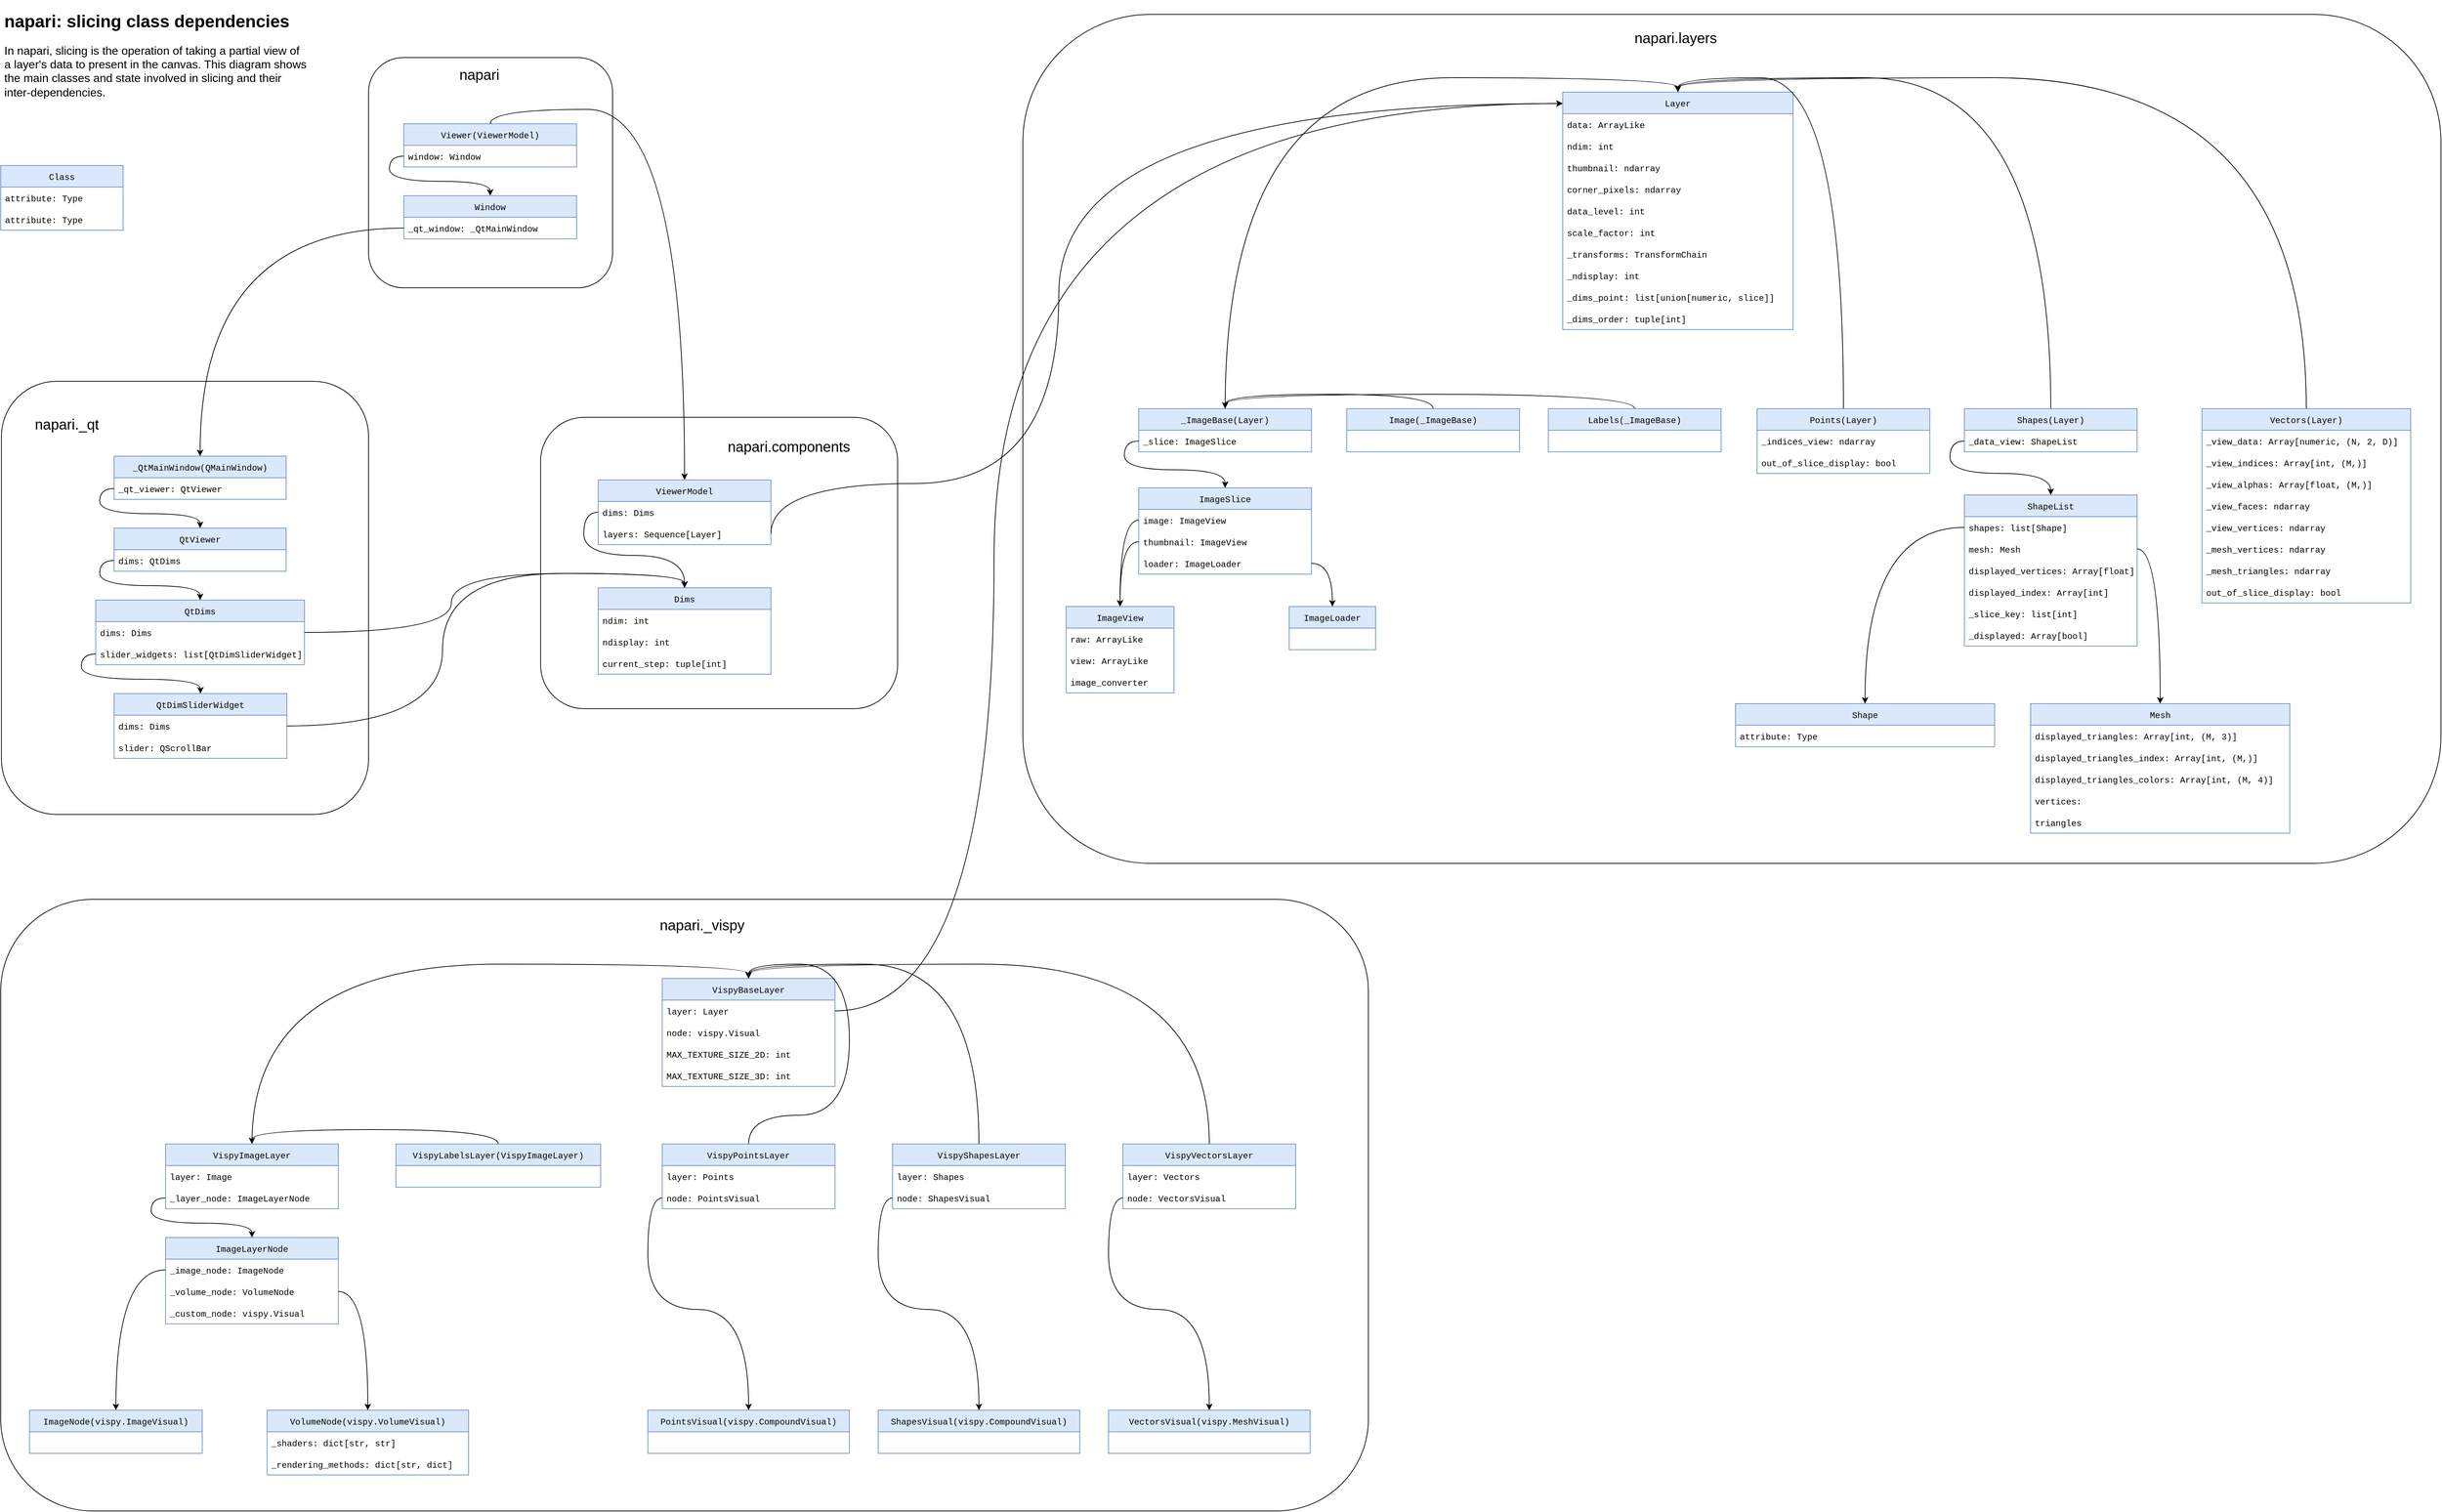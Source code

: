 <mxfile version="20.0.4" type="github">
  <diagram id="amXD4CRLPT9Gu3myYeHr" name="Page-1">
    <mxGraphModel dx="4132" dy="1602" grid="1" gridSize="10" guides="1" tooltips="1" connect="1" arrows="1" fold="1" page="1" pageScale="1" pageWidth="850" pageHeight="1100" math="0" shadow="0">
      <root>
        <mxCell id="0" />
        <mxCell id="1" parent="0" />
        <mxCell id="Q6JC675MKathtj5cPqvf-1" value="" style="group" parent="1" vertex="1" connectable="0">
          <mxGeometry x="531" y="80" width="339" height="320" as="geometry" />
        </mxCell>
        <mxCell id="Q6JC675MKathtj5cPqvf-2" value="" style="rounded=1;whiteSpace=wrap;html=1;fillColor=default;" parent="Q6JC675MKathtj5cPqvf-1" vertex="1">
          <mxGeometry width="339" height="320" as="geometry" />
        </mxCell>
        <mxCell id="Q6JC675MKathtj5cPqvf-3" value="&lt;font style=&quot;font-size: 20px;&quot;&gt;napari&lt;/font&gt;" style="text;html=1;strokeColor=none;fillColor=none;align=center;verticalAlign=middle;whiteSpace=wrap;rounded=0;" parent="Q6JC675MKathtj5cPqvf-1" vertex="1">
          <mxGeometry x="99" y="8" width="110" height="30" as="geometry" />
        </mxCell>
        <mxCell id="Q6JC675MKathtj5cPqvf-4" value="Viewer(ViewerModel)" style="swimlane;fontStyle=0;childLayout=stackLayout;horizontal=1;startSize=30;horizontalStack=0;resizeParent=1;resizeParentMax=0;resizeLast=0;collapsible=1;marginBottom=0;fontSize=12;fillColor=#dae8fc;strokeColor=#6c8ebf;fontFamily=Courier New;" parent="Q6JC675MKathtj5cPqvf-1" vertex="1">
          <mxGeometry x="49" y="92" width="240" height="60" as="geometry" />
        </mxCell>
        <mxCell id="Q6JC675MKathtj5cPqvf-5" value="window: Window" style="text;strokeColor=none;fillColor=none;align=left;verticalAlign=middle;spacingLeft=4;spacingRight=4;overflow=hidden;points=[[0,0.5],[1,0.5]];portConstraint=eastwest;rotatable=0;fontSize=12;fontFamily=Courier New;" parent="Q6JC675MKathtj5cPqvf-4" vertex="1">
          <mxGeometry y="30" width="240" height="30" as="geometry" />
        </mxCell>
        <mxCell id="Q6JC675MKathtj5cPqvf-6" value="Window" style="swimlane;fontStyle=0;childLayout=stackLayout;horizontal=1;startSize=30;horizontalStack=0;resizeParent=1;resizeParentMax=0;resizeLast=0;collapsible=1;marginBottom=0;fontSize=12;fillColor=#dae8fc;strokeColor=#6c8ebf;fontFamily=Courier New;" parent="Q6JC675MKathtj5cPqvf-1" vertex="1">
          <mxGeometry x="49" y="192" width="240" height="60" as="geometry" />
        </mxCell>
        <mxCell id="Q6JC675MKathtj5cPqvf-7" value="_qt_window: _QtMainWindow" style="text;strokeColor=none;fillColor=none;align=left;verticalAlign=middle;spacingLeft=4;spacingRight=4;overflow=hidden;points=[[0,0.5],[1,0.5]];portConstraint=eastwest;rotatable=0;fontSize=12;fontFamily=Courier New;" parent="Q6JC675MKathtj5cPqvf-6" vertex="1">
          <mxGeometry y="30" width="240" height="30" as="geometry" />
        </mxCell>
        <mxCell id="Q6JC675MKathtj5cPqvf-8" style="edgeStyle=orthogonalEdgeStyle;curved=1;rounded=0;orthogonalLoop=1;jettySize=auto;html=1;exitX=0;exitY=0.5;exitDx=0;exitDy=0;" parent="Q6JC675MKathtj5cPqvf-1" source="Q6JC675MKathtj5cPqvf-5" target="Q6JC675MKathtj5cPqvf-6" edge="1">
          <mxGeometry relative="1" as="geometry" />
        </mxCell>
        <mxCell id="Q6JC675MKathtj5cPqvf-9" value="" style="group" parent="1" vertex="1" connectable="0">
          <mxGeometry x="770" y="580" width="496" height="405" as="geometry" />
        </mxCell>
        <mxCell id="Q6JC675MKathtj5cPqvf-10" value="" style="rounded=1;whiteSpace=wrap;html=1;fillColor=default;" parent="Q6JC675MKathtj5cPqvf-9" vertex="1">
          <mxGeometry width="496" height="405" as="geometry" />
        </mxCell>
        <mxCell id="Q6JC675MKathtj5cPqvf-11" value="ViewerModel" style="swimlane;fontStyle=0;childLayout=stackLayout;horizontal=1;startSize=30;horizontalStack=0;resizeParent=1;resizeParentMax=0;resizeLast=0;collapsible=1;marginBottom=0;fontSize=12;fillColor=#dae8fc;strokeColor=#6c8ebf;fontFamily=Courier New;" parent="Q6JC675MKathtj5cPqvf-9" vertex="1">
          <mxGeometry x="80" y="87" width="240" height="90" as="geometry" />
        </mxCell>
        <mxCell id="Q6JC675MKathtj5cPqvf-12" value="dims: Dims" style="text;strokeColor=none;fillColor=none;align=left;verticalAlign=middle;spacingLeft=4;spacingRight=4;overflow=hidden;points=[[0,0.5],[1,0.5]];portConstraint=eastwest;rotatable=0;fontSize=12;fontFamily=Courier New;" parent="Q6JC675MKathtj5cPqvf-11" vertex="1">
          <mxGeometry y="30" width="240" height="30" as="geometry" />
        </mxCell>
        <mxCell id="Q6JC675MKathtj5cPqvf-13" value="layers: Sequence[Layer]" style="text;strokeColor=none;fillColor=none;align=left;verticalAlign=middle;spacingLeft=4;spacingRight=4;overflow=hidden;points=[[0,0.5],[1,0.5]];portConstraint=eastwest;rotatable=0;fontSize=12;fontFamily=Courier New;" parent="Q6JC675MKathtj5cPqvf-11" vertex="1">
          <mxGeometry y="60" width="240" height="30" as="geometry" />
        </mxCell>
        <mxCell id="Q6JC675MKathtj5cPqvf-14" value="Dims" style="swimlane;fontStyle=0;childLayout=stackLayout;horizontal=1;startSize=30;horizontalStack=0;resizeParent=1;resizeParentMax=0;resizeLast=0;collapsible=1;marginBottom=0;fontSize=12;fillColor=#dae8fc;strokeColor=#6c8ebf;fontFamily=Courier New;" parent="Q6JC675MKathtj5cPqvf-9" vertex="1">
          <mxGeometry x="80" y="237" width="240" height="120" as="geometry" />
        </mxCell>
        <mxCell id="Q6JC675MKathtj5cPqvf-15" value="ndim: int" style="text;strokeColor=none;fillColor=none;align=left;verticalAlign=middle;spacingLeft=4;spacingRight=4;overflow=hidden;points=[[0,0.5],[1,0.5]];portConstraint=eastwest;rotatable=0;fontSize=12;fontFamily=Courier New;" parent="Q6JC675MKathtj5cPqvf-14" vertex="1">
          <mxGeometry y="30" width="240" height="30" as="geometry" />
        </mxCell>
        <mxCell id="Q6JC675MKathtj5cPqvf-16" value="ndisplay: int" style="text;strokeColor=none;fillColor=none;align=left;verticalAlign=middle;spacingLeft=4;spacingRight=4;overflow=hidden;points=[[0,0.5],[1,0.5]];portConstraint=eastwest;rotatable=0;fontSize=12;fontFamily=Courier New;" parent="Q6JC675MKathtj5cPqvf-14" vertex="1">
          <mxGeometry y="60" width="240" height="30" as="geometry" />
        </mxCell>
        <mxCell id="Q6JC675MKathtj5cPqvf-17" value="current_step: tuple[int]" style="text;strokeColor=none;fillColor=none;align=left;verticalAlign=middle;spacingLeft=4;spacingRight=4;overflow=hidden;points=[[0,0.5],[1,0.5]];portConstraint=eastwest;rotatable=0;fontSize=12;fontFamily=Courier New;" parent="Q6JC675MKathtj5cPqvf-14" vertex="1">
          <mxGeometry y="90" width="240" height="30" as="geometry" />
        </mxCell>
        <mxCell id="Q6JC675MKathtj5cPqvf-18" value="&lt;font style=&quot;font-size: 20px;&quot;&gt;napari.components&lt;/font&gt;" style="text;html=1;strokeColor=none;fillColor=none;align=center;verticalAlign=middle;whiteSpace=wrap;rounded=0;" parent="Q6JC675MKathtj5cPqvf-9" vertex="1">
          <mxGeometry x="230" y="25" width="230" height="30" as="geometry" />
        </mxCell>
        <mxCell id="Q6JC675MKathtj5cPqvf-19" style="edgeStyle=orthogonalEdgeStyle;curved=1;rounded=0;orthogonalLoop=1;jettySize=auto;html=1;exitX=0;exitY=0.5;exitDx=0;exitDy=0;entryX=0.5;entryY=0;entryDx=0;entryDy=0;" parent="Q6JC675MKathtj5cPqvf-9" source="Q6JC675MKathtj5cPqvf-12" target="Q6JC675MKathtj5cPqvf-14" edge="1">
          <mxGeometry relative="1" as="geometry" />
        </mxCell>
        <mxCell id="Q6JC675MKathtj5cPqvf-20" value="" style="rounded=1;whiteSpace=wrap;html=1;fillColor=default;" parent="1" vertex="1">
          <mxGeometry x="1440" y="20" width="1970" height="1180" as="geometry" />
        </mxCell>
        <mxCell id="Q6JC675MKathtj5cPqvf-21" value="" style="endArrow=classic;html=1;rounded=0;curved=1;entryX=0.5;entryY=0;entryDx=0;entryDy=0;edgeStyle=orthogonalEdgeStyle;exitX=0.474;exitY=-0.017;exitDx=0;exitDy=0;exitPerimeter=0;strokeColor=none;startArrow=none;" parent="1" source="Q6JC675MKathtj5cPqvf-11" edge="1">
          <mxGeometry relative="1" as="geometry">
            <mxPoint x="1330" y="454" as="sourcePoint" />
            <mxPoint x="1512.5" y="160" as="targetPoint" />
          </mxGeometry>
        </mxCell>
        <mxCell id="Q6JC675MKathtj5cPqvf-22" value="Class" style="swimlane;fontStyle=0;childLayout=stackLayout;horizontal=1;startSize=30;horizontalStack=0;resizeParent=1;resizeParentMax=0;resizeLast=0;collapsible=1;marginBottom=0;fontSize=12;fillColor=#dae8fc;strokeColor=#6c8ebf;fontFamily=Courier New;" parent="1" vertex="1">
          <mxGeometry x="20" y="230" width="170" height="90" as="geometry" />
        </mxCell>
        <mxCell id="Q6JC675MKathtj5cPqvf-23" value="attribute: Type" style="text;strokeColor=none;fillColor=none;align=left;verticalAlign=middle;spacingLeft=4;spacingRight=4;overflow=hidden;points=[[0,0.5],[1,0.5]];portConstraint=eastwest;rotatable=0;fontSize=12;fontFamily=Courier New;" parent="Q6JC675MKathtj5cPqvf-22" vertex="1">
          <mxGeometry y="30" width="170" height="30" as="geometry" />
        </mxCell>
        <mxCell id="Q6JC675MKathtj5cPqvf-24" value="attribute: Type" style="text;strokeColor=none;fillColor=none;align=left;verticalAlign=middle;spacingLeft=4;spacingRight=4;overflow=hidden;points=[[0,0.5],[1,0.5]];portConstraint=eastwest;rotatable=0;fontSize=12;fontFamily=Courier New;" parent="Q6JC675MKathtj5cPqvf-22" vertex="1">
          <mxGeometry y="60" width="170" height="30" as="geometry" />
        </mxCell>
        <mxCell id="Q6JC675MKathtj5cPqvf-25" style="edgeStyle=orthogonalEdgeStyle;curved=1;rounded=0;orthogonalLoop=1;jettySize=auto;html=1;exitX=0.5;exitY=0;exitDx=0;exitDy=0;entryX=0.5;entryY=0;entryDx=0;entryDy=0;" parent="1" source="Q6JC675MKathtj5cPqvf-26" target="Q6JC675MKathtj5cPqvf-37" edge="1">
          <mxGeometry relative="1" as="geometry" />
        </mxCell>
        <mxCell id="Q6JC675MKathtj5cPqvf-26" value="_ImageBase(Layer)" style="swimlane;fontStyle=0;childLayout=stackLayout;horizontal=1;startSize=30;horizontalStack=0;resizeParent=1;resizeParentMax=0;resizeLast=0;collapsible=1;marginBottom=0;fontSize=12;fillColor=#dae8fc;strokeColor=#6c8ebf;fontFamily=Courier New;" parent="1" vertex="1">
          <mxGeometry x="1601" y="568" width="240" height="60" as="geometry" />
        </mxCell>
        <mxCell id="Q6JC675MKathtj5cPqvf-27" value="_slice: ImageSlice" style="text;strokeColor=none;fillColor=none;align=left;verticalAlign=middle;spacingLeft=4;spacingRight=4;overflow=hidden;points=[[0,0.5],[1,0.5]];portConstraint=eastwest;rotatable=0;fontSize=12;fontFamily=Courier New;" parent="Q6JC675MKathtj5cPqvf-26" vertex="1">
          <mxGeometry y="30" width="240" height="30" as="geometry" />
        </mxCell>
        <mxCell id="Q6JC675MKathtj5cPqvf-28" value="ImageSlice" style="swimlane;fontStyle=0;childLayout=stackLayout;horizontal=1;startSize=30;horizontalStack=0;resizeParent=1;resizeParentMax=0;resizeLast=0;collapsible=1;marginBottom=0;fontSize=12;fillColor=#dae8fc;strokeColor=#6c8ebf;fontFamily=Courier New;" parent="1" vertex="1">
          <mxGeometry x="1601" y="678" width="240" height="120" as="geometry" />
        </mxCell>
        <mxCell id="Q6JC675MKathtj5cPqvf-29" value="image: ImageView" style="text;strokeColor=none;fillColor=none;align=left;verticalAlign=middle;spacingLeft=4;spacingRight=4;overflow=hidden;points=[[0,0.5],[1,0.5]];portConstraint=eastwest;rotatable=0;fontSize=12;fontFamily=Courier New;" parent="Q6JC675MKathtj5cPqvf-28" vertex="1">
          <mxGeometry y="30" width="240" height="30" as="geometry" />
        </mxCell>
        <mxCell id="Q6JC675MKathtj5cPqvf-30" value="thumbnail: ImageView" style="text;strokeColor=none;fillColor=none;align=left;verticalAlign=middle;spacingLeft=4;spacingRight=4;overflow=hidden;points=[[0,0.5],[1,0.5]];portConstraint=eastwest;rotatable=0;fontSize=12;fontFamily=Courier New;" parent="Q6JC675MKathtj5cPqvf-28" vertex="1">
          <mxGeometry y="60" width="240" height="30" as="geometry" />
        </mxCell>
        <mxCell id="Q6JC675MKathtj5cPqvf-31" value="loader: ImageLoader" style="text;strokeColor=none;fillColor=none;align=left;verticalAlign=middle;spacingLeft=4;spacingRight=4;overflow=hidden;points=[[0,0.5],[1,0.5]];portConstraint=eastwest;rotatable=0;fontSize=12;fontFamily=Courier New;" parent="Q6JC675MKathtj5cPqvf-28" vertex="1">
          <mxGeometry y="90" width="240" height="30" as="geometry" />
        </mxCell>
        <mxCell id="Q6JC675MKathtj5cPqvf-32" value="ImageView" style="swimlane;fontStyle=0;childLayout=stackLayout;horizontal=1;startSize=30;horizontalStack=0;resizeParent=1;resizeParentMax=0;resizeLast=0;collapsible=1;marginBottom=0;fontSize=12;fillColor=#dae8fc;strokeColor=#6c8ebf;fontFamily=Courier New;" parent="1" vertex="1">
          <mxGeometry x="1500" y="843" width="150" height="120" as="geometry">
            <mxRectangle x="1910" y="835" width="110" height="30" as="alternateBounds" />
          </mxGeometry>
        </mxCell>
        <mxCell id="Q6JC675MKathtj5cPqvf-33" value="raw: ArrayLike" style="text;strokeColor=none;fillColor=none;align=left;verticalAlign=middle;spacingLeft=4;spacingRight=4;overflow=hidden;points=[[0,0.5],[1,0.5]];portConstraint=eastwest;rotatable=0;fontSize=12;fontFamily=Courier New;" parent="Q6JC675MKathtj5cPqvf-32" vertex="1">
          <mxGeometry y="30" width="150" height="30" as="geometry" />
        </mxCell>
        <mxCell id="Q6JC675MKathtj5cPqvf-34" value="view: ArrayLike" style="text;strokeColor=none;fillColor=none;align=left;verticalAlign=middle;spacingLeft=4;spacingRight=4;overflow=hidden;points=[[0,0.5],[1,0.5]];portConstraint=eastwest;rotatable=0;fontSize=12;fontFamily=Courier New;" parent="Q6JC675MKathtj5cPqvf-32" vertex="1">
          <mxGeometry y="60" width="150" height="30" as="geometry" />
        </mxCell>
        <mxCell id="Q6JC675MKathtj5cPqvf-35" value="image_converter" style="text;strokeColor=none;fillColor=none;align=left;verticalAlign=middle;spacingLeft=4;spacingRight=4;overflow=hidden;points=[[0,0.5],[1,0.5]];portConstraint=eastwest;rotatable=0;fontSize=12;fontFamily=Courier New;" parent="Q6JC675MKathtj5cPqvf-32" vertex="1">
          <mxGeometry y="90" width="150" height="30" as="geometry" />
        </mxCell>
        <mxCell id="Q6JC675MKathtj5cPqvf-36" value="ImageLoader" style="swimlane;fontStyle=0;childLayout=stackLayout;horizontal=1;startSize=30;horizontalStack=0;resizeParent=1;resizeParentMax=0;resizeLast=0;collapsible=1;marginBottom=0;fontSize=12;fillColor=#dae8fc;strokeColor=#6c8ebf;fontFamily=Courier New;" parent="1" vertex="1">
          <mxGeometry x="1810" y="843" width="120" height="60" as="geometry" />
        </mxCell>
        <mxCell id="Q6JC675MKathtj5cPqvf-37" value="Layer" style="swimlane;fontStyle=0;childLayout=stackLayout;horizontal=1;startSize=30;horizontalStack=0;resizeParent=1;resizeParentMax=0;resizeLast=0;collapsible=1;marginBottom=0;fontSize=12;fillColor=#dae8fc;strokeColor=#6c8ebf;fontFamily=Courier New;" parent="1" vertex="1">
          <mxGeometry x="2190" y="128" width="320" height="330" as="geometry" />
        </mxCell>
        <mxCell id="Q6JC675MKathtj5cPqvf-38" value="data: ArrayLike" style="text;strokeColor=none;fillColor=none;align=left;verticalAlign=middle;spacingLeft=4;spacingRight=4;overflow=hidden;points=[[0,0.5],[1,0.5]];portConstraint=eastwest;rotatable=0;fontSize=12;fontFamily=Courier New;" parent="Q6JC675MKathtj5cPqvf-37" vertex="1">
          <mxGeometry y="30" width="320" height="30" as="geometry" />
        </mxCell>
        <mxCell id="Q6JC675MKathtj5cPqvf-39" value="ndim: int" style="text;strokeColor=none;fillColor=none;align=left;verticalAlign=middle;spacingLeft=4;spacingRight=4;overflow=hidden;points=[[0,0.5],[1,0.5]];portConstraint=eastwest;rotatable=0;fontSize=12;fontFamily=Courier New;" parent="Q6JC675MKathtj5cPqvf-37" vertex="1">
          <mxGeometry y="60" width="320" height="30" as="geometry" />
        </mxCell>
        <mxCell id="Q6JC675MKathtj5cPqvf-40" value="thumbnail: ndarray" style="text;strokeColor=none;fillColor=none;align=left;verticalAlign=middle;spacingLeft=4;spacingRight=4;overflow=hidden;points=[[0,0.5],[1,0.5]];portConstraint=eastwest;rotatable=0;fontSize=12;fontFamily=Courier New;" parent="Q6JC675MKathtj5cPqvf-37" vertex="1">
          <mxGeometry y="90" width="320" height="30" as="geometry" />
        </mxCell>
        <mxCell id="Q6JC675MKathtj5cPqvf-41" value="corner_pixels: ndarray" style="text;strokeColor=none;fillColor=none;align=left;verticalAlign=middle;spacingLeft=4;spacingRight=4;overflow=hidden;points=[[0,0.5],[1,0.5]];portConstraint=eastwest;rotatable=0;fontSize=12;fontFamily=Courier New;" parent="Q6JC675MKathtj5cPqvf-37" vertex="1">
          <mxGeometry y="120" width="320" height="30" as="geometry" />
        </mxCell>
        <mxCell id="Q6JC675MKathtj5cPqvf-42" value="data_level: int" style="text;strokeColor=none;fillColor=none;align=left;verticalAlign=middle;spacingLeft=4;spacingRight=4;overflow=hidden;points=[[0,0.5],[1,0.5]];portConstraint=eastwest;rotatable=0;fontSize=12;fontFamily=Courier New;" parent="Q6JC675MKathtj5cPqvf-37" vertex="1">
          <mxGeometry y="150" width="320" height="30" as="geometry" />
        </mxCell>
        <mxCell id="Q6JC675MKathtj5cPqvf-43" value="scale_factor: int" style="text;strokeColor=none;fillColor=none;align=left;verticalAlign=middle;spacingLeft=4;spacingRight=4;overflow=hidden;points=[[0,0.5],[1,0.5]];portConstraint=eastwest;rotatable=0;fontSize=12;fontFamily=Courier New;" parent="Q6JC675MKathtj5cPqvf-37" vertex="1">
          <mxGeometry y="180" width="320" height="30" as="geometry" />
        </mxCell>
        <mxCell id="Q6JC675MKathtj5cPqvf-44" value="_transforms: TransformChain" style="text;strokeColor=none;fillColor=none;align=left;verticalAlign=middle;spacingLeft=4;spacingRight=4;overflow=hidden;points=[[0,0.5],[1,0.5]];portConstraint=eastwest;rotatable=0;fontSize=12;fontFamily=Courier New;" parent="Q6JC675MKathtj5cPqvf-37" vertex="1">
          <mxGeometry y="210" width="320" height="30" as="geometry" />
        </mxCell>
        <mxCell id="Q6JC675MKathtj5cPqvf-45" value="_ndisplay: int" style="text;strokeColor=none;fillColor=none;align=left;verticalAlign=middle;spacingLeft=4;spacingRight=4;overflow=hidden;points=[[0,0.5],[1,0.5]];portConstraint=eastwest;rotatable=0;fontSize=12;fontFamily=Courier New;" parent="Q6JC675MKathtj5cPqvf-37" vertex="1">
          <mxGeometry y="240" width="320" height="30" as="geometry" />
        </mxCell>
        <mxCell id="Q6JC675MKathtj5cPqvf-46" value="_dims_point: list[union[numeric, slice]]" style="text;strokeColor=none;fillColor=none;align=left;verticalAlign=middle;spacingLeft=4;spacingRight=4;overflow=hidden;points=[[0,0.5],[1,0.5]];portConstraint=eastwest;rotatable=0;fontSize=12;fontFamily=Courier New;" parent="Q6JC675MKathtj5cPqvf-37" vertex="1">
          <mxGeometry y="270" width="320" height="30" as="geometry" />
        </mxCell>
        <mxCell id="Q6JC675MKathtj5cPqvf-47" value="_dims_order: tuple[int]" style="text;strokeColor=none;fillColor=none;align=left;verticalAlign=middle;spacingLeft=4;spacingRight=4;overflow=hidden;points=[[0,0.5],[1,0.5]];portConstraint=eastwest;rotatable=0;fontSize=12;fontFamily=Courier New;" parent="Q6JC675MKathtj5cPqvf-37" vertex="1">
          <mxGeometry y="300" width="320" height="30" as="geometry" />
        </mxCell>
        <mxCell id="Q6JC675MKathtj5cPqvf-48" style="edgeStyle=orthogonalEdgeStyle;curved=1;rounded=0;orthogonalLoop=1;jettySize=auto;html=1;exitX=0.5;exitY=0;exitDx=0;exitDy=0;entryX=0.5;entryY=0;entryDx=0;entryDy=0;" parent="1" source="Q6JC675MKathtj5cPqvf-49" target="Q6JC675MKathtj5cPqvf-37" edge="1">
          <mxGeometry relative="1" as="geometry" />
        </mxCell>
        <mxCell id="Q6JC675MKathtj5cPqvf-49" value="Points(Layer)" style="swimlane;fontStyle=0;childLayout=stackLayout;horizontal=1;startSize=30;horizontalStack=0;resizeParent=1;resizeParentMax=0;resizeLast=0;collapsible=1;marginBottom=0;fontSize=12;fillColor=#dae8fc;strokeColor=#6c8ebf;fontFamily=Courier New;" parent="1" vertex="1">
          <mxGeometry x="2460" y="568" width="240" height="90" as="geometry" />
        </mxCell>
        <mxCell id="Q6JC675MKathtj5cPqvf-50" value="_indices_view: ndarray" style="text;strokeColor=none;fillColor=none;align=left;verticalAlign=middle;spacingLeft=4;spacingRight=4;overflow=hidden;points=[[0,0.5],[1,0.5]];portConstraint=eastwest;rotatable=0;fontSize=12;fontFamily=Courier New;" parent="Q6JC675MKathtj5cPqvf-49" vertex="1">
          <mxGeometry y="30" width="240" height="30" as="geometry" />
        </mxCell>
        <mxCell id="Q6JC675MKathtj5cPqvf-51" value="out_of_slice_display: bool" style="text;strokeColor=none;fillColor=none;align=left;verticalAlign=middle;spacingLeft=4;spacingRight=4;overflow=hidden;points=[[0,0.5],[1,0.5]];portConstraint=eastwest;rotatable=0;fontSize=12;fontFamily=Courier New;" parent="Q6JC675MKathtj5cPqvf-49" vertex="1">
          <mxGeometry y="60" width="240" height="30" as="geometry" />
        </mxCell>
        <mxCell id="Q6JC675MKathtj5cPqvf-52" style="edgeStyle=orthogonalEdgeStyle;curved=1;rounded=0;orthogonalLoop=1;jettySize=auto;html=1;exitX=0.5;exitY=0;exitDx=0;exitDy=0;entryX=0.5;entryY=0;entryDx=0;entryDy=0;" parent="1" source="Q6JC675MKathtj5cPqvf-53" target="Q6JC675MKathtj5cPqvf-37" edge="1">
          <mxGeometry relative="1" as="geometry" />
        </mxCell>
        <mxCell id="Q6JC675MKathtj5cPqvf-53" value="Shapes(Layer)" style="swimlane;fontStyle=0;childLayout=stackLayout;horizontal=1;startSize=30;horizontalStack=0;resizeParent=1;resizeParentMax=0;resizeLast=0;collapsible=1;marginBottom=0;fontSize=12;fillColor=#dae8fc;strokeColor=#6c8ebf;fontFamily=Courier New;" parent="1" vertex="1">
          <mxGeometry x="2748" y="568" width="240" height="60" as="geometry" />
        </mxCell>
        <mxCell id="Q6JC675MKathtj5cPqvf-54" value="_data_view: ShapeList" style="text;strokeColor=none;fillColor=none;align=left;verticalAlign=middle;spacingLeft=4;spacingRight=4;overflow=hidden;points=[[0,0.5],[1,0.5]];portConstraint=eastwest;rotatable=0;fontSize=12;fontFamily=Courier New;" parent="Q6JC675MKathtj5cPqvf-53" vertex="1">
          <mxGeometry y="30" width="240" height="30" as="geometry" />
        </mxCell>
        <mxCell id="Q6JC675MKathtj5cPqvf-55" value="ShapeList" style="swimlane;fontStyle=0;childLayout=stackLayout;horizontal=1;startSize=30;horizontalStack=0;resizeParent=1;resizeParentMax=0;resizeLast=0;collapsible=1;marginBottom=0;fontSize=12;fillColor=#dae8fc;strokeColor=#6c8ebf;fontFamily=Courier New;" parent="1" vertex="1">
          <mxGeometry x="2748" y="688" width="240" height="210" as="geometry" />
        </mxCell>
        <mxCell id="Q6JC675MKathtj5cPqvf-56" value="shapes: list[Shape]" style="text;strokeColor=none;fillColor=none;align=left;verticalAlign=middle;spacingLeft=4;spacingRight=4;overflow=hidden;points=[[0,0.5],[1,0.5]];portConstraint=eastwest;rotatable=0;fontSize=12;fontFamily=Courier New;" parent="Q6JC675MKathtj5cPqvf-55" vertex="1">
          <mxGeometry y="30" width="240" height="30" as="geometry" />
        </mxCell>
        <mxCell id="Q6JC675MKathtj5cPqvf-57" value="mesh: Mesh" style="text;strokeColor=none;fillColor=none;align=left;verticalAlign=middle;spacingLeft=4;spacingRight=4;overflow=hidden;points=[[0,0.5],[1,0.5]];portConstraint=eastwest;rotatable=0;fontSize=12;fontFamily=Courier New;" parent="Q6JC675MKathtj5cPqvf-55" vertex="1">
          <mxGeometry y="60" width="240" height="30" as="geometry" />
        </mxCell>
        <mxCell id="Q6JC675MKathtj5cPqvf-58" value="displayed_vertices: Array[float]" style="text;strokeColor=none;fillColor=none;align=left;verticalAlign=middle;spacingLeft=4;spacingRight=4;overflow=hidden;points=[[0,0.5],[1,0.5]];portConstraint=eastwest;rotatable=0;fontSize=12;fontFamily=Courier New;" parent="Q6JC675MKathtj5cPqvf-55" vertex="1">
          <mxGeometry y="90" width="240" height="30" as="geometry" />
        </mxCell>
        <mxCell id="Q6JC675MKathtj5cPqvf-59" value="displayed_index: Array[int]" style="text;strokeColor=none;fillColor=none;align=left;verticalAlign=middle;spacingLeft=4;spacingRight=4;overflow=hidden;points=[[0,0.5],[1,0.5]];portConstraint=eastwest;rotatable=0;fontSize=12;fontFamily=Courier New;" parent="Q6JC675MKathtj5cPqvf-55" vertex="1">
          <mxGeometry y="120" width="240" height="30" as="geometry" />
        </mxCell>
        <mxCell id="Q6JC675MKathtj5cPqvf-60" value="_slice_key: list[int]" style="text;strokeColor=none;fillColor=none;align=left;verticalAlign=middle;spacingLeft=4;spacingRight=4;overflow=hidden;points=[[0,0.5],[1,0.5]];portConstraint=eastwest;rotatable=0;fontSize=12;fontFamily=Courier New;" parent="Q6JC675MKathtj5cPqvf-55" vertex="1">
          <mxGeometry y="150" width="240" height="30" as="geometry" />
        </mxCell>
        <mxCell id="Q6JC675MKathtj5cPqvf-61" value="_displayed: Array[bool]" style="text;strokeColor=none;fillColor=none;align=left;verticalAlign=middle;spacingLeft=4;spacingRight=4;overflow=hidden;points=[[0,0.5],[1,0.5]];portConstraint=eastwest;rotatable=0;fontSize=12;fontFamily=Courier New;" parent="Q6JC675MKathtj5cPqvf-55" vertex="1">
          <mxGeometry y="180" width="240" height="30" as="geometry" />
        </mxCell>
        <mxCell id="Q6JC675MKathtj5cPqvf-62" value="Mesh" style="swimlane;fontStyle=0;childLayout=stackLayout;horizontal=1;startSize=30;horizontalStack=0;resizeParent=1;resizeParentMax=0;resizeLast=0;collapsible=1;marginBottom=0;fontSize=12;fillColor=#dae8fc;strokeColor=#6c8ebf;fontFamily=Courier New;" parent="1" vertex="1">
          <mxGeometry x="2840" y="978" width="360" height="180" as="geometry" />
        </mxCell>
        <mxCell id="Q6JC675MKathtj5cPqvf-63" value="displayed_triangles: Array[int, (M, 3)]" style="text;strokeColor=none;fillColor=none;align=left;verticalAlign=middle;spacingLeft=4;spacingRight=4;overflow=hidden;points=[[0,0.5],[1,0.5]];portConstraint=eastwest;rotatable=0;fontSize=12;fontFamily=Courier New;" parent="Q6JC675MKathtj5cPqvf-62" vertex="1">
          <mxGeometry y="30" width="360" height="30" as="geometry" />
        </mxCell>
        <mxCell id="Q6JC675MKathtj5cPqvf-64" value="displayed_triangles_index: Array[int, (M,)]" style="text;strokeColor=none;fillColor=none;align=left;verticalAlign=middle;spacingLeft=4;spacingRight=4;overflow=hidden;points=[[0,0.5],[1,0.5]];portConstraint=eastwest;rotatable=0;fontSize=12;fontFamily=Courier New;" parent="Q6JC675MKathtj5cPqvf-62" vertex="1">
          <mxGeometry y="60" width="360" height="30" as="geometry" />
        </mxCell>
        <mxCell id="Q6JC675MKathtj5cPqvf-65" value="displayed_triangles_colors: Array[int, (M, 4)]" style="text;strokeColor=none;fillColor=none;align=left;verticalAlign=middle;spacingLeft=4;spacingRight=4;overflow=hidden;points=[[0,0.5],[1,0.5]];portConstraint=eastwest;rotatable=0;fontSize=12;fontFamily=Courier New;" parent="Q6JC675MKathtj5cPqvf-62" vertex="1">
          <mxGeometry y="90" width="360" height="30" as="geometry" />
        </mxCell>
        <mxCell id="Q6JC675MKathtj5cPqvf-66" value="vertices:" style="text;strokeColor=none;fillColor=none;align=left;verticalAlign=middle;spacingLeft=4;spacingRight=4;overflow=hidden;points=[[0,0.5],[1,0.5]];portConstraint=eastwest;rotatable=0;fontSize=12;fontFamily=Courier New;" parent="Q6JC675MKathtj5cPqvf-62" vertex="1">
          <mxGeometry y="120" width="360" height="30" as="geometry" />
        </mxCell>
        <mxCell id="Q6JC675MKathtj5cPqvf-67" value="triangles" style="text;strokeColor=none;fillColor=none;align=left;verticalAlign=middle;spacingLeft=4;spacingRight=4;overflow=hidden;points=[[0,0.5],[1,0.5]];portConstraint=eastwest;rotatable=0;fontSize=12;fontFamily=Courier New;" parent="Q6JC675MKathtj5cPqvf-62" vertex="1">
          <mxGeometry y="150" width="360" height="30" as="geometry" />
        </mxCell>
        <mxCell id="Q6JC675MKathtj5cPqvf-68" style="edgeStyle=orthogonalEdgeStyle;curved=1;rounded=0;orthogonalLoop=1;jettySize=auto;html=1;exitX=0.5;exitY=0;exitDx=0;exitDy=0;entryX=0.5;entryY=0;entryDx=0;entryDy=0;" parent="1" source="Q6JC675MKathtj5cPqvf-69" target="Q6JC675MKathtj5cPqvf-37" edge="1">
          <mxGeometry relative="1" as="geometry" />
        </mxCell>
        <mxCell id="Q6JC675MKathtj5cPqvf-69" value="Vectors(Layer)" style="swimlane;fontStyle=0;childLayout=stackLayout;horizontal=1;startSize=30;horizontalStack=0;resizeParent=1;resizeParentMax=0;resizeLast=0;collapsible=1;marginBottom=0;fontSize=12;fillColor=#dae8fc;strokeColor=#6c8ebf;fontFamily=Courier New;" parent="1" vertex="1">
          <mxGeometry x="3078" y="568" width="290" height="270" as="geometry" />
        </mxCell>
        <mxCell id="Q6JC675MKathtj5cPqvf-70" value="_view_data: Array[numeric, (N, 2, D)]" style="text;strokeColor=none;fillColor=none;align=left;verticalAlign=middle;spacingLeft=4;spacingRight=4;overflow=hidden;points=[[0,0.5],[1,0.5]];portConstraint=eastwest;rotatable=0;fontSize=12;fontFamily=Courier New;" parent="Q6JC675MKathtj5cPqvf-69" vertex="1">
          <mxGeometry y="30" width="290" height="30" as="geometry" />
        </mxCell>
        <mxCell id="Q6JC675MKathtj5cPqvf-71" value="_view_indices: Array[int, (M,)]" style="text;strokeColor=none;fillColor=none;align=left;verticalAlign=middle;spacingLeft=4;spacingRight=4;overflow=hidden;points=[[0,0.5],[1,0.5]];portConstraint=eastwest;rotatable=0;fontSize=12;fontFamily=Courier New;" parent="Q6JC675MKathtj5cPqvf-69" vertex="1">
          <mxGeometry y="60" width="290" height="30" as="geometry" />
        </mxCell>
        <mxCell id="Q6JC675MKathtj5cPqvf-72" value="_view_alphas: Array[float, (M,)]" style="text;strokeColor=none;fillColor=none;align=left;verticalAlign=middle;spacingLeft=4;spacingRight=4;overflow=hidden;points=[[0,0.5],[1,0.5]];portConstraint=eastwest;rotatable=0;fontSize=12;fontFamily=Courier New;" parent="Q6JC675MKathtj5cPqvf-69" vertex="1">
          <mxGeometry y="90" width="290" height="30" as="geometry" />
        </mxCell>
        <mxCell id="Q6JC675MKathtj5cPqvf-73" value="_view_faces: ndarray" style="text;strokeColor=none;fillColor=none;align=left;verticalAlign=middle;spacingLeft=4;spacingRight=4;overflow=hidden;points=[[0,0.5],[1,0.5]];portConstraint=eastwest;rotatable=0;fontSize=12;fontFamily=Courier New;" parent="Q6JC675MKathtj5cPqvf-69" vertex="1">
          <mxGeometry y="120" width="290" height="30" as="geometry" />
        </mxCell>
        <mxCell id="Q6JC675MKathtj5cPqvf-74" value="_view_vertices: ndarray" style="text;strokeColor=none;fillColor=none;align=left;verticalAlign=middle;spacingLeft=4;spacingRight=4;overflow=hidden;points=[[0,0.5],[1,0.5]];portConstraint=eastwest;rotatable=0;fontSize=12;fontFamily=Courier New;" parent="Q6JC675MKathtj5cPqvf-69" vertex="1">
          <mxGeometry y="150" width="290" height="30" as="geometry" />
        </mxCell>
        <mxCell id="Q6JC675MKathtj5cPqvf-75" value="_mesh_vertices: ndarray" style="text;strokeColor=none;fillColor=none;align=left;verticalAlign=middle;spacingLeft=4;spacingRight=4;overflow=hidden;points=[[0,0.5],[1,0.5]];portConstraint=eastwest;rotatable=0;fontSize=12;fontFamily=Courier New;" parent="Q6JC675MKathtj5cPqvf-69" vertex="1">
          <mxGeometry y="180" width="290" height="30" as="geometry" />
        </mxCell>
        <mxCell id="Q6JC675MKathtj5cPqvf-76" value="_mesh_triangles: ndarray" style="text;strokeColor=none;fillColor=none;align=left;verticalAlign=middle;spacingLeft=4;spacingRight=4;overflow=hidden;points=[[0,0.5],[1,0.5]];portConstraint=eastwest;rotatable=0;fontSize=12;fontFamily=Courier New;" parent="Q6JC675MKathtj5cPqvf-69" vertex="1">
          <mxGeometry y="210" width="290" height="30" as="geometry" />
        </mxCell>
        <mxCell id="Q6JC675MKathtj5cPqvf-77" value="out_of_slice_display: bool" style="text;strokeColor=none;fillColor=none;align=left;verticalAlign=middle;spacingLeft=4;spacingRight=4;overflow=hidden;points=[[0,0.5],[1,0.5]];portConstraint=eastwest;rotatable=0;fontSize=12;fontFamily=Courier New;" parent="Q6JC675MKathtj5cPqvf-69" vertex="1">
          <mxGeometry y="240" width="290" height="30" as="geometry" />
        </mxCell>
        <mxCell id="Q6JC675MKathtj5cPqvf-78" style="edgeStyle=orthogonalEdgeStyle;curved=1;rounded=0;orthogonalLoop=1;jettySize=auto;html=1;exitX=0.5;exitY=0;exitDx=0;exitDy=0;entryX=0.5;entryY=0;entryDx=0;entryDy=0;" parent="1" source="Q6JC675MKathtj5cPqvf-79" target="Q6JC675MKathtj5cPqvf-26" edge="1">
          <mxGeometry relative="1" as="geometry" />
        </mxCell>
        <mxCell id="Q6JC675MKathtj5cPqvf-79" value="Labels(_ImageBase)" style="swimlane;fontStyle=0;childLayout=stackLayout;horizontal=1;startSize=30;horizontalStack=0;resizeParent=1;resizeParentMax=0;resizeLast=0;collapsible=1;marginBottom=0;fontSize=12;fillColor=#dae8fc;strokeColor=#6c8ebf;fontFamily=Courier New;" parent="1" vertex="1">
          <mxGeometry x="2170" y="568" width="240" height="60" as="geometry" />
        </mxCell>
        <mxCell id="Q6JC675MKathtj5cPqvf-80" style="edgeStyle=orthogonalEdgeStyle;curved=1;rounded=0;orthogonalLoop=1;jettySize=auto;html=1;exitX=0.5;exitY=0;exitDx=0;exitDy=0;entryX=0.5;entryY=0;entryDx=0;entryDy=0;" parent="1" source="Q6JC675MKathtj5cPqvf-81" target="Q6JC675MKathtj5cPqvf-26" edge="1">
          <mxGeometry relative="1" as="geometry" />
        </mxCell>
        <mxCell id="Q6JC675MKathtj5cPqvf-81" value="Image(_ImageBase)" style="swimlane;fontStyle=0;childLayout=stackLayout;horizontal=1;startSize=30;horizontalStack=0;resizeParent=1;resizeParentMax=0;resizeLast=0;collapsible=1;marginBottom=0;fontSize=12;fillColor=#dae8fc;strokeColor=#6c8ebf;fontFamily=Courier New;" parent="1" vertex="1">
          <mxGeometry x="1890" y="568" width="240" height="60" as="geometry" />
        </mxCell>
        <mxCell id="Q6JC675MKathtj5cPqvf-82" value="&lt;font style=&quot;font-size: 20px;&quot;&gt;napari.layers&lt;/font&gt;" style="text;html=1;strokeColor=none;fillColor=none;align=center;verticalAlign=middle;whiteSpace=wrap;rounded=0;" parent="1" vertex="1">
          <mxGeometry x="2257" y="37" width="180" height="30" as="geometry" />
        </mxCell>
        <mxCell id="Q6JC675MKathtj5cPqvf-83" style="edgeStyle=orthogonalEdgeStyle;curved=1;rounded=0;orthogonalLoop=1;jettySize=auto;html=1;exitX=1;exitY=0.5;exitDx=0;exitDy=0;entryX=0.5;entryY=0;entryDx=0;entryDy=0;" parent="1" source="Q6JC675MKathtj5cPqvf-31" target="Q6JC675MKathtj5cPqvf-36" edge="1">
          <mxGeometry relative="1" as="geometry" />
        </mxCell>
        <mxCell id="Q6JC675MKathtj5cPqvf-84" style="edgeStyle=orthogonalEdgeStyle;curved=1;rounded=0;orthogonalLoop=1;jettySize=auto;html=1;exitX=0;exitY=0.5;exitDx=0;exitDy=0;entryX=0.5;entryY=0;entryDx=0;entryDy=0;" parent="1" source="Q6JC675MKathtj5cPqvf-29" target="Q6JC675MKathtj5cPqvf-32" edge="1">
          <mxGeometry relative="1" as="geometry" />
        </mxCell>
        <mxCell id="Q6JC675MKathtj5cPqvf-85" style="edgeStyle=orthogonalEdgeStyle;curved=1;rounded=0;orthogonalLoop=1;jettySize=auto;html=1;exitX=0;exitY=0.5;exitDx=0;exitDy=0;entryX=0.5;entryY=0;entryDx=0;entryDy=0;" parent="1" source="Q6JC675MKathtj5cPqvf-30" target="Q6JC675MKathtj5cPqvf-32" edge="1">
          <mxGeometry relative="1" as="geometry" />
        </mxCell>
        <mxCell id="Q6JC675MKathtj5cPqvf-86" style="edgeStyle=orthogonalEdgeStyle;curved=1;rounded=0;orthogonalLoop=1;jettySize=auto;html=1;exitX=1;exitY=0.5;exitDx=0;exitDy=0;entryX=0.5;entryY=0;entryDx=0;entryDy=0;" parent="1" source="Q6JC675MKathtj5cPqvf-57" target="Q6JC675MKathtj5cPqvf-62" edge="1">
          <mxGeometry relative="1" as="geometry" />
        </mxCell>
        <mxCell id="Q6JC675MKathtj5cPqvf-87" value="Shape" style="swimlane;fontStyle=0;childLayout=stackLayout;horizontal=1;startSize=30;horizontalStack=0;resizeParent=1;resizeParentMax=0;resizeLast=0;collapsible=1;marginBottom=0;fontSize=12;fillColor=#dae8fc;strokeColor=#6c8ebf;fontFamily=Courier New;" parent="1" vertex="1">
          <mxGeometry x="2430" y="978" width="360" height="60" as="geometry" />
        </mxCell>
        <mxCell id="Q6JC675MKathtj5cPqvf-88" value="attribute: Type" style="text;strokeColor=none;fillColor=none;align=left;verticalAlign=middle;spacingLeft=4;spacingRight=4;overflow=hidden;points=[[0,0.5],[1,0.5]];portConstraint=eastwest;rotatable=0;fontSize=12;fontFamily=Courier New;" parent="Q6JC675MKathtj5cPqvf-87" vertex="1">
          <mxGeometry y="30" width="360" height="30" as="geometry" />
        </mxCell>
        <mxCell id="Q6JC675MKathtj5cPqvf-89" style="edgeStyle=orthogonalEdgeStyle;curved=1;rounded=0;orthogonalLoop=1;jettySize=auto;html=1;exitX=0;exitY=0.5;exitDx=0;exitDy=0;entryX=0.5;entryY=0;entryDx=0;entryDy=0;" parent="1" source="Q6JC675MKathtj5cPqvf-56" target="Q6JC675MKathtj5cPqvf-87" edge="1">
          <mxGeometry relative="1" as="geometry" />
        </mxCell>
        <mxCell id="Q6JC675MKathtj5cPqvf-90" style="edgeStyle=orthogonalEdgeStyle;curved=1;rounded=0;orthogonalLoop=1;jettySize=auto;html=1;exitX=0;exitY=0.5;exitDx=0;exitDy=0;entryX=0.5;entryY=0;entryDx=0;entryDy=0;" parent="1" source="Q6JC675MKathtj5cPqvf-27" target="Q6JC675MKathtj5cPqvf-28" edge="1">
          <mxGeometry relative="1" as="geometry" />
        </mxCell>
        <mxCell id="Q6JC675MKathtj5cPqvf-91" style="edgeStyle=orthogonalEdgeStyle;curved=1;rounded=0;orthogonalLoop=1;jettySize=auto;html=1;exitX=0;exitY=0.5;exitDx=0;exitDy=0;entryX=0.5;entryY=0;entryDx=0;entryDy=0;" parent="1" source="Q6JC675MKathtj5cPqvf-54" target="Q6JC675MKathtj5cPqvf-55" edge="1">
          <mxGeometry relative="1" as="geometry" />
        </mxCell>
        <mxCell id="Q6JC675MKathtj5cPqvf-92" value="" style="group" parent="1" vertex="1" connectable="0">
          <mxGeometry x="20" y="1250" width="1900" height="850" as="geometry" />
        </mxCell>
        <mxCell id="Q6JC675MKathtj5cPqvf-93" value="" style="rounded=1;whiteSpace=wrap;html=1;fillColor=default;" parent="Q6JC675MKathtj5cPqvf-92" vertex="1">
          <mxGeometry width="1900" height="850" as="geometry" />
        </mxCell>
        <mxCell id="Q6JC675MKathtj5cPqvf-94" value="VispyBaseLayer" style="swimlane;fontStyle=0;childLayout=stackLayout;horizontal=1;startSize=30;horizontalStack=0;resizeParent=1;resizeParentMax=0;resizeLast=0;collapsible=1;marginBottom=0;fontSize=12;fillColor=#dae8fc;strokeColor=#6c8ebf;fontFamily=Courier New;" parent="Q6JC675MKathtj5cPqvf-92" vertex="1">
          <mxGeometry x="919" y="110" width="240" height="150" as="geometry" />
        </mxCell>
        <mxCell id="Q6JC675MKathtj5cPqvf-95" value="layer: Layer" style="text;strokeColor=none;fillColor=none;align=left;verticalAlign=middle;spacingLeft=4;spacingRight=4;overflow=hidden;points=[[0,0.5],[1,0.5]];portConstraint=eastwest;rotatable=0;fontSize=12;fontFamily=Courier New;" parent="Q6JC675MKathtj5cPqvf-94" vertex="1">
          <mxGeometry y="30" width="240" height="30" as="geometry" />
        </mxCell>
        <mxCell id="Q6JC675MKathtj5cPqvf-96" value="node: vispy.Visual" style="text;strokeColor=none;fillColor=none;align=left;verticalAlign=middle;spacingLeft=4;spacingRight=4;overflow=hidden;points=[[0,0.5],[1,0.5]];portConstraint=eastwest;rotatable=0;fontSize=12;fontFamily=Courier New;" parent="Q6JC675MKathtj5cPqvf-94" vertex="1">
          <mxGeometry y="60" width="240" height="30" as="geometry" />
        </mxCell>
        <mxCell id="Q6JC675MKathtj5cPqvf-97" value="MAX_TEXTURE_SIZE_2D: int" style="text;strokeColor=none;fillColor=none;align=left;verticalAlign=middle;spacingLeft=4;spacingRight=4;overflow=hidden;points=[[0,0.5],[1,0.5]];portConstraint=eastwest;rotatable=0;fontSize=12;fontFamily=Courier New;" parent="Q6JC675MKathtj5cPqvf-94" vertex="1">
          <mxGeometry y="90" width="240" height="30" as="geometry" />
        </mxCell>
        <mxCell id="Q6JC675MKathtj5cPqvf-98" value="MAX_TEXTURE_SIZE_3D: int" style="text;strokeColor=none;fillColor=none;align=left;verticalAlign=middle;spacingLeft=4;spacingRight=4;overflow=hidden;points=[[0,0.5],[1,0.5]];portConstraint=eastwest;rotatable=0;fontSize=12;fontFamily=Courier New;" parent="Q6JC675MKathtj5cPqvf-94" vertex="1">
          <mxGeometry y="120" width="240" height="30" as="geometry" />
        </mxCell>
        <mxCell id="Q6JC675MKathtj5cPqvf-99" style="edgeStyle=orthogonalEdgeStyle;curved=1;rounded=0;orthogonalLoop=1;jettySize=auto;html=1;exitX=0.5;exitY=0;exitDx=0;exitDy=0;entryX=0.5;entryY=0;entryDx=0;entryDy=0;" parent="Q6JC675MKathtj5cPqvf-92" source="Q6JC675MKathtj5cPqvf-100" target="Q6JC675MKathtj5cPqvf-94" edge="1">
          <mxGeometry relative="1" as="geometry" />
        </mxCell>
        <mxCell id="Q6JC675MKathtj5cPqvf-100" value="VispyImageLayer" style="swimlane;fontStyle=0;childLayout=stackLayout;horizontal=1;startSize=30;horizontalStack=0;resizeParent=1;resizeParentMax=0;resizeLast=0;collapsible=1;marginBottom=0;fontSize=12;fillColor=#dae8fc;strokeColor=#6c8ebf;fontFamily=Courier New;" parent="Q6JC675MKathtj5cPqvf-92" vertex="1">
          <mxGeometry x="229" y="340" width="240" height="90" as="geometry" />
        </mxCell>
        <mxCell id="Q6JC675MKathtj5cPqvf-101" value="layer: Image" style="text;strokeColor=none;fillColor=none;align=left;verticalAlign=middle;spacingLeft=4;spacingRight=4;overflow=hidden;points=[[0,0.5],[1,0.5]];portConstraint=eastwest;rotatable=0;fontSize=12;fontFamily=Courier New;" parent="Q6JC675MKathtj5cPqvf-100" vertex="1">
          <mxGeometry y="30" width="240" height="30" as="geometry" />
        </mxCell>
        <mxCell id="Q6JC675MKathtj5cPqvf-102" value="_layer_node: ImageLayerNode" style="text;strokeColor=none;fillColor=none;align=left;verticalAlign=middle;spacingLeft=4;spacingRight=4;overflow=hidden;points=[[0,0.5],[1,0.5]];portConstraint=eastwest;rotatable=0;fontSize=12;fontFamily=Courier New;" parent="Q6JC675MKathtj5cPqvf-100" vertex="1">
          <mxGeometry y="60" width="240" height="30" as="geometry" />
        </mxCell>
        <mxCell id="Q6JC675MKathtj5cPqvf-103" value="ImageLayerNode" style="swimlane;fontStyle=0;childLayout=stackLayout;horizontal=1;startSize=30;horizontalStack=0;resizeParent=1;resizeParentMax=0;resizeLast=0;collapsible=1;marginBottom=0;fontSize=12;fillColor=#dae8fc;strokeColor=#6c8ebf;fontFamily=Courier New;" parent="Q6JC675MKathtj5cPqvf-92" vertex="1">
          <mxGeometry x="229" y="470" width="240" height="120" as="geometry" />
        </mxCell>
        <mxCell id="Q6JC675MKathtj5cPqvf-104" value="_image_node: ImageNode" style="text;strokeColor=none;fillColor=none;align=left;verticalAlign=middle;spacingLeft=4;spacingRight=4;overflow=hidden;points=[[0,0.5],[1,0.5]];portConstraint=eastwest;rotatable=0;fontSize=12;fontFamily=Courier New;" parent="Q6JC675MKathtj5cPqvf-103" vertex="1">
          <mxGeometry y="30" width="240" height="30" as="geometry" />
        </mxCell>
        <mxCell id="Q6JC675MKathtj5cPqvf-105" value="_volume_node: VolumeNode" style="text;strokeColor=none;fillColor=none;align=left;verticalAlign=middle;spacingLeft=4;spacingRight=4;overflow=hidden;points=[[0,0.5],[1,0.5]];portConstraint=eastwest;rotatable=0;fontSize=12;fontFamily=Courier New;" parent="Q6JC675MKathtj5cPqvf-103" vertex="1">
          <mxGeometry y="60" width="240" height="30" as="geometry" />
        </mxCell>
        <mxCell id="Q6JC675MKathtj5cPqvf-106" value="_custom_node: vispy.Visual" style="text;strokeColor=none;fillColor=none;align=left;verticalAlign=middle;spacingLeft=4;spacingRight=4;overflow=hidden;points=[[0,0.5],[1,0.5]];portConstraint=eastwest;rotatable=0;fontSize=12;fontFamily=Courier New;" parent="Q6JC675MKathtj5cPqvf-103" vertex="1">
          <mxGeometry y="90" width="240" height="30" as="geometry" />
        </mxCell>
        <mxCell id="Q6JC675MKathtj5cPqvf-107" value="ImageNode(vispy.ImageVisual)" style="swimlane;fontStyle=0;childLayout=stackLayout;horizontal=1;startSize=30;horizontalStack=0;resizeParent=1;resizeParentMax=0;resizeLast=0;collapsible=1;marginBottom=0;fontSize=12;fillColor=#dae8fc;strokeColor=#6c8ebf;fontFamily=Courier New;" parent="Q6JC675MKathtj5cPqvf-92" vertex="1">
          <mxGeometry x="40" y="710" width="240" height="60" as="geometry" />
        </mxCell>
        <mxCell id="Q6JC675MKathtj5cPqvf-108" value="VolumeNode(vispy.VolumeVisual)" style="swimlane;fontStyle=0;childLayout=stackLayout;horizontal=1;startSize=30;horizontalStack=0;resizeParent=1;resizeParentMax=0;resizeLast=0;collapsible=1;marginBottom=0;fontSize=12;fillColor=#dae8fc;strokeColor=#6c8ebf;fontFamily=Courier New;" parent="Q6JC675MKathtj5cPqvf-92" vertex="1">
          <mxGeometry x="370" y="710" width="280" height="90" as="geometry" />
        </mxCell>
        <mxCell id="Q6JC675MKathtj5cPqvf-109" value="_shaders: dict[str, str]" style="text;strokeColor=none;fillColor=none;align=left;verticalAlign=middle;spacingLeft=4;spacingRight=4;overflow=hidden;points=[[0,0.5],[1,0.5]];portConstraint=eastwest;rotatable=0;fontSize=12;fontFamily=Courier New;" parent="Q6JC675MKathtj5cPqvf-108" vertex="1">
          <mxGeometry y="30" width="280" height="30" as="geometry" />
        </mxCell>
        <mxCell id="Q6JC675MKathtj5cPqvf-110" value="_rendering_methods: dict[str, dict]" style="text;strokeColor=none;fillColor=none;align=left;verticalAlign=middle;spacingLeft=4;spacingRight=4;overflow=hidden;points=[[0,0.5],[1,0.5]];portConstraint=eastwest;rotatable=0;fontSize=12;fontFamily=Courier New;" parent="Q6JC675MKathtj5cPqvf-108" vertex="1">
          <mxGeometry y="60" width="280" height="30" as="geometry" />
        </mxCell>
        <mxCell id="Q6JC675MKathtj5cPqvf-111" style="edgeStyle=orthogonalEdgeStyle;curved=1;rounded=0;orthogonalLoop=1;jettySize=auto;html=1;exitX=0.5;exitY=0;exitDx=0;exitDy=0;entryX=0.5;entryY=0;entryDx=0;entryDy=0;" parent="Q6JC675MKathtj5cPqvf-92" source="Q6JC675MKathtj5cPqvf-112" target="Q6JC675MKathtj5cPqvf-94" edge="1">
          <mxGeometry relative="1" as="geometry" />
        </mxCell>
        <mxCell id="Q6JC675MKathtj5cPqvf-112" value="VispyPointsLayer" style="swimlane;fontStyle=0;childLayout=stackLayout;horizontal=1;startSize=30;horizontalStack=0;resizeParent=1;resizeParentMax=0;resizeLast=0;collapsible=1;marginBottom=0;fontSize=12;fillColor=#dae8fc;strokeColor=#6c8ebf;fontFamily=Courier New;" parent="Q6JC675MKathtj5cPqvf-92" vertex="1">
          <mxGeometry x="919" y="340" width="240" height="90" as="geometry" />
        </mxCell>
        <mxCell id="Q6JC675MKathtj5cPqvf-113" value="layer: Points" style="text;strokeColor=none;fillColor=none;align=left;verticalAlign=middle;spacingLeft=4;spacingRight=4;overflow=hidden;points=[[0,0.5],[1,0.5]];portConstraint=eastwest;rotatable=0;fontSize=12;fontFamily=Courier New;" parent="Q6JC675MKathtj5cPqvf-112" vertex="1">
          <mxGeometry y="30" width="240" height="30" as="geometry" />
        </mxCell>
        <mxCell id="Q6JC675MKathtj5cPqvf-114" value="node: PointsVisual" style="text;strokeColor=none;fillColor=none;align=left;verticalAlign=middle;spacingLeft=4;spacingRight=4;overflow=hidden;points=[[0,0.5],[1,0.5]];portConstraint=eastwest;rotatable=0;fontSize=12;fontFamily=Courier New;" parent="Q6JC675MKathtj5cPqvf-112" vertex="1">
          <mxGeometry y="60" width="240" height="30" as="geometry" />
        </mxCell>
        <mxCell id="Q6JC675MKathtj5cPqvf-115" value="PointsVisual(vispy.CompoundVisual)" style="swimlane;fontStyle=0;childLayout=stackLayout;horizontal=1;startSize=30;horizontalStack=0;resizeParent=1;resizeParentMax=0;resizeLast=0;collapsible=1;marginBottom=0;fontSize=12;fillColor=#dae8fc;strokeColor=#6c8ebf;fontFamily=Courier New;" parent="Q6JC675MKathtj5cPqvf-92" vertex="1">
          <mxGeometry x="899" y="710" width="280" height="60" as="geometry" />
        </mxCell>
        <mxCell id="Q6JC675MKathtj5cPqvf-116" style="edgeStyle=orthogonalEdgeStyle;curved=1;rounded=0;orthogonalLoop=1;jettySize=auto;html=1;exitX=0.5;exitY=0;exitDx=0;exitDy=0;entryX=0.5;entryY=0;entryDx=0;entryDy=0;" parent="Q6JC675MKathtj5cPqvf-92" source="Q6JC675MKathtj5cPqvf-117" target="Q6JC675MKathtj5cPqvf-94" edge="1">
          <mxGeometry relative="1" as="geometry" />
        </mxCell>
        <mxCell id="Q6JC675MKathtj5cPqvf-117" value="VispyShapesLayer" style="swimlane;fontStyle=0;childLayout=stackLayout;horizontal=1;startSize=30;horizontalStack=0;resizeParent=1;resizeParentMax=0;resizeLast=0;collapsible=1;marginBottom=0;fontSize=12;fillColor=#dae8fc;strokeColor=#6c8ebf;fontFamily=Courier New;" parent="Q6JC675MKathtj5cPqvf-92" vertex="1">
          <mxGeometry x="1239" y="340" width="240" height="90" as="geometry" />
        </mxCell>
        <mxCell id="Q6JC675MKathtj5cPqvf-118" value="layer: Shapes" style="text;strokeColor=none;fillColor=none;align=left;verticalAlign=middle;spacingLeft=4;spacingRight=4;overflow=hidden;points=[[0,0.5],[1,0.5]];portConstraint=eastwest;rotatable=0;fontSize=12;fontFamily=Courier New;" parent="Q6JC675MKathtj5cPqvf-117" vertex="1">
          <mxGeometry y="30" width="240" height="30" as="geometry" />
        </mxCell>
        <mxCell id="Q6JC675MKathtj5cPqvf-119" value="node: ShapesVisual" style="text;strokeColor=none;fillColor=none;align=left;verticalAlign=middle;spacingLeft=4;spacingRight=4;overflow=hidden;points=[[0,0.5],[1,0.5]];portConstraint=eastwest;rotatable=0;fontSize=12;fontFamily=Courier New;" parent="Q6JC675MKathtj5cPqvf-117" vertex="1">
          <mxGeometry y="60" width="240" height="30" as="geometry" />
        </mxCell>
        <mxCell id="Q6JC675MKathtj5cPqvf-120" style="edgeStyle=orthogonalEdgeStyle;curved=1;rounded=0;orthogonalLoop=1;jettySize=auto;html=1;exitX=0.5;exitY=0;exitDx=0;exitDy=0;entryX=0.5;entryY=0;entryDx=0;entryDy=0;" parent="Q6JC675MKathtj5cPqvf-92" source="Q6JC675MKathtj5cPqvf-121" target="Q6JC675MKathtj5cPqvf-94" edge="1">
          <mxGeometry relative="1" as="geometry" />
        </mxCell>
        <mxCell id="Q6JC675MKathtj5cPqvf-121" value="VispyVectorsLayer" style="swimlane;fontStyle=0;childLayout=stackLayout;horizontal=1;startSize=30;horizontalStack=0;resizeParent=1;resizeParentMax=0;resizeLast=0;collapsible=1;marginBottom=0;fontSize=12;fillColor=#dae8fc;strokeColor=#6c8ebf;fontFamily=Courier New;" parent="Q6JC675MKathtj5cPqvf-92" vertex="1">
          <mxGeometry x="1559" y="340" width="240" height="90" as="geometry" />
        </mxCell>
        <mxCell id="Q6JC675MKathtj5cPqvf-122" value="layer: Vectors" style="text;strokeColor=none;fillColor=none;align=left;verticalAlign=middle;spacingLeft=4;spacingRight=4;overflow=hidden;points=[[0,0.5],[1,0.5]];portConstraint=eastwest;rotatable=0;fontSize=12;fontFamily=Courier New;" parent="Q6JC675MKathtj5cPqvf-121" vertex="1">
          <mxGeometry y="30" width="240" height="30" as="geometry" />
        </mxCell>
        <mxCell id="Q6JC675MKathtj5cPqvf-123" value="node: VectorsVisual" style="text;strokeColor=none;fillColor=none;align=left;verticalAlign=middle;spacingLeft=4;spacingRight=4;overflow=hidden;points=[[0,0.5],[1,0.5]];portConstraint=eastwest;rotatable=0;fontSize=12;fontFamily=Courier New;" parent="Q6JC675MKathtj5cPqvf-121" vertex="1">
          <mxGeometry y="60" width="240" height="30" as="geometry" />
        </mxCell>
        <mxCell id="Q6JC675MKathtj5cPqvf-124" value="ShapesVisual(vispy.CompoundVisual)" style="swimlane;fontStyle=0;childLayout=stackLayout;horizontal=1;startSize=30;horizontalStack=0;resizeParent=1;resizeParentMax=0;resizeLast=0;collapsible=1;marginBottom=0;fontSize=12;fillColor=#dae8fc;strokeColor=#6c8ebf;fontFamily=Courier New;" parent="Q6JC675MKathtj5cPqvf-92" vertex="1">
          <mxGeometry x="1219" y="710" width="280" height="60" as="geometry" />
        </mxCell>
        <mxCell id="Q6JC675MKathtj5cPqvf-125" style="edgeStyle=orthogonalEdgeStyle;curved=1;rounded=0;orthogonalLoop=1;jettySize=auto;html=1;exitX=0.5;exitY=0;exitDx=0;exitDy=0;entryX=0.5;entryY=0;entryDx=0;entryDy=0;" parent="Q6JC675MKathtj5cPqvf-92" source="Q6JC675MKathtj5cPqvf-126" target="Q6JC675MKathtj5cPqvf-100" edge="1">
          <mxGeometry relative="1" as="geometry" />
        </mxCell>
        <mxCell id="Q6JC675MKathtj5cPqvf-126" value="VispyLabelsLayer(VispyImageLayer)" style="swimlane;fontStyle=0;childLayout=stackLayout;horizontal=1;startSize=30;horizontalStack=0;resizeParent=1;resizeParentMax=0;resizeLast=0;collapsible=1;marginBottom=0;fontSize=12;fillColor=#dae8fc;strokeColor=#6c8ebf;fontFamily=Courier New;" parent="Q6JC675MKathtj5cPqvf-92" vertex="1">
          <mxGeometry x="549" y="340" width="284.5" height="60" as="geometry" />
        </mxCell>
        <mxCell id="Q6JC675MKathtj5cPqvf-127" value="VectorsVisual(vispy.MeshVisual)" style="swimlane;fontStyle=0;childLayout=stackLayout;horizontal=1;startSize=30;horizontalStack=0;resizeParent=1;resizeParentMax=0;resizeLast=0;collapsible=1;marginBottom=0;fontSize=12;fillColor=#dae8fc;strokeColor=#6c8ebf;fontFamily=Courier New;" parent="Q6JC675MKathtj5cPqvf-92" vertex="1">
          <mxGeometry x="1539" y="710" width="280" height="60" as="geometry" />
        </mxCell>
        <mxCell id="Q6JC675MKathtj5cPqvf-128" value="&lt;font style=&quot;font-size: 20px;&quot;&gt;napari._vispy&lt;/font&gt;" style="text;html=1;strokeColor=none;fillColor=none;align=center;verticalAlign=middle;whiteSpace=wrap;rounded=0;" parent="Q6JC675MKathtj5cPqvf-92" vertex="1">
          <mxGeometry x="890" y="20" width="169" height="30" as="geometry" />
        </mxCell>
        <mxCell id="Q6JC675MKathtj5cPqvf-129" style="edgeStyle=orthogonalEdgeStyle;curved=1;rounded=0;orthogonalLoop=1;jettySize=auto;html=1;exitX=0;exitY=0.5;exitDx=0;exitDy=0;entryX=0.5;entryY=0;entryDx=0;entryDy=0;" parent="Q6JC675MKathtj5cPqvf-92" source="Q6JC675MKathtj5cPqvf-114" target="Q6JC675MKathtj5cPqvf-115" edge="1">
          <mxGeometry relative="1" as="geometry" />
        </mxCell>
        <mxCell id="Q6JC675MKathtj5cPqvf-130" style="edgeStyle=orthogonalEdgeStyle;curved=1;rounded=0;orthogonalLoop=1;jettySize=auto;html=1;exitX=0;exitY=0.5;exitDx=0;exitDy=0;" parent="Q6JC675MKathtj5cPqvf-92" source="Q6JC675MKathtj5cPqvf-119" target="Q6JC675MKathtj5cPqvf-124" edge="1">
          <mxGeometry relative="1" as="geometry" />
        </mxCell>
        <mxCell id="Q6JC675MKathtj5cPqvf-131" style="edgeStyle=orthogonalEdgeStyle;curved=1;rounded=0;orthogonalLoop=1;jettySize=auto;html=1;exitX=0;exitY=0.5;exitDx=0;exitDy=0;entryX=0.5;entryY=0;entryDx=0;entryDy=0;" parent="Q6JC675MKathtj5cPqvf-92" source="Q6JC675MKathtj5cPqvf-123" target="Q6JC675MKathtj5cPqvf-127" edge="1">
          <mxGeometry relative="1" as="geometry" />
        </mxCell>
        <mxCell id="Q6JC675MKathtj5cPqvf-132" style="edgeStyle=orthogonalEdgeStyle;curved=1;rounded=0;orthogonalLoop=1;jettySize=auto;html=1;exitX=1;exitY=0.5;exitDx=0;exitDy=0;entryX=0.5;entryY=0;entryDx=0;entryDy=0;" parent="Q6JC675MKathtj5cPqvf-92" source="Q6JC675MKathtj5cPqvf-105" target="Q6JC675MKathtj5cPqvf-108" edge="1">
          <mxGeometry relative="1" as="geometry" />
        </mxCell>
        <mxCell id="Q6JC675MKathtj5cPqvf-133" style="edgeStyle=orthogonalEdgeStyle;curved=1;rounded=0;orthogonalLoop=1;jettySize=auto;html=1;exitX=0;exitY=0.5;exitDx=0;exitDy=0;entryX=0.5;entryY=0;entryDx=0;entryDy=0;" parent="Q6JC675MKathtj5cPqvf-92" source="Q6JC675MKathtj5cPqvf-104" target="Q6JC675MKathtj5cPqvf-107" edge="1">
          <mxGeometry relative="1" as="geometry" />
        </mxCell>
        <mxCell id="Q6JC675MKathtj5cPqvf-134" style="edgeStyle=orthogonalEdgeStyle;curved=1;rounded=0;orthogonalLoop=1;jettySize=auto;html=1;exitX=0;exitY=0.5;exitDx=0;exitDy=0;entryX=0.5;entryY=0;entryDx=0;entryDy=0;" parent="Q6JC675MKathtj5cPqvf-92" source="Q6JC675MKathtj5cPqvf-102" target="Q6JC675MKathtj5cPqvf-103" edge="1">
          <mxGeometry relative="1" as="geometry" />
        </mxCell>
        <mxCell id="Q6JC675MKathtj5cPqvf-135" value="" style="group" parent="1" vertex="1" connectable="0">
          <mxGeometry x="21" y="530" width="510" height="602" as="geometry" />
        </mxCell>
        <mxCell id="Q6JC675MKathtj5cPqvf-136" value="" style="rounded=1;whiteSpace=wrap;html=1;fillColor=default;" parent="Q6JC675MKathtj5cPqvf-135" vertex="1">
          <mxGeometry width="510" height="602" as="geometry" />
        </mxCell>
        <mxCell id="Q6JC675MKathtj5cPqvf-137" value="_QtMainWindow(QMainWindow)" style="swimlane;fontStyle=0;childLayout=stackLayout;horizontal=1;startSize=30;horizontalStack=0;resizeParent=1;resizeParentMax=0;resizeLast=0;collapsible=1;marginBottom=0;fontSize=12;fillColor=#dae8fc;strokeColor=#6c8ebf;fontFamily=Courier New;" parent="Q6JC675MKathtj5cPqvf-135" vertex="1">
          <mxGeometry x="156.5" y="104" width="239" height="60" as="geometry" />
        </mxCell>
        <mxCell id="Q6JC675MKathtj5cPqvf-138" value="_qt_viewer: QtViewer" style="text;strokeColor=none;fillColor=none;align=left;verticalAlign=middle;spacingLeft=4;spacingRight=4;overflow=hidden;points=[[0,0.5],[1,0.5]];portConstraint=eastwest;rotatable=0;fontSize=12;fontFamily=Courier New;" parent="Q6JC675MKathtj5cPqvf-137" vertex="1">
          <mxGeometry y="30" width="239" height="30" as="geometry" />
        </mxCell>
        <mxCell id="Q6JC675MKathtj5cPqvf-139" value="QtViewer" style="swimlane;fontStyle=0;childLayout=stackLayout;horizontal=1;startSize=30;horizontalStack=0;resizeParent=1;resizeParentMax=0;resizeLast=0;collapsible=1;marginBottom=0;fontSize=12;fillColor=#dae8fc;strokeColor=#6c8ebf;fontFamily=Courier New;" parent="Q6JC675MKathtj5cPqvf-135" vertex="1">
          <mxGeometry x="156.5" y="204" width="239" height="60" as="geometry" />
        </mxCell>
        <mxCell id="Q6JC675MKathtj5cPqvf-140" value="dims: QtDims" style="text;strokeColor=none;fillColor=none;align=left;verticalAlign=middle;spacingLeft=4;spacingRight=4;overflow=hidden;points=[[0,0.5],[1,0.5]];portConstraint=eastwest;rotatable=0;fontSize=12;fontFamily=Courier New;" parent="Q6JC675MKathtj5cPqvf-139" vertex="1">
          <mxGeometry y="30" width="239" height="30" as="geometry" />
        </mxCell>
        <mxCell id="Q6JC675MKathtj5cPqvf-141" value="QtDims" style="swimlane;fontStyle=0;childLayout=stackLayout;horizontal=1;startSize=30;horizontalStack=0;resizeParent=1;resizeParentMax=0;resizeLast=0;collapsible=1;marginBottom=0;fontSize=12;fillColor=#dae8fc;strokeColor=#6c8ebf;fontFamily=Courier New;" parent="Q6JC675MKathtj5cPqvf-135" vertex="1">
          <mxGeometry x="131" y="304" width="290" height="90" as="geometry" />
        </mxCell>
        <mxCell id="Q6JC675MKathtj5cPqvf-142" value="dims: Dims" style="text;strokeColor=none;fillColor=none;align=left;verticalAlign=middle;spacingLeft=4;spacingRight=4;overflow=hidden;points=[[0,0.5],[1,0.5]];portConstraint=eastwest;rotatable=0;fontSize=12;fontFamily=Courier New;" parent="Q6JC675MKathtj5cPqvf-141" vertex="1">
          <mxGeometry y="30" width="290" height="30" as="geometry" />
        </mxCell>
        <mxCell id="Q6JC675MKathtj5cPqvf-143" value="slider_widgets: list[QtDimSliderWidget]" style="text;strokeColor=none;fillColor=none;align=left;verticalAlign=middle;spacingLeft=4;spacingRight=4;overflow=hidden;points=[[0,0.5],[1,0.5]];portConstraint=eastwest;rotatable=0;fontSize=12;fontFamily=Courier New;" parent="Q6JC675MKathtj5cPqvf-141" vertex="1">
          <mxGeometry y="60" width="290" height="30" as="geometry" />
        </mxCell>
        <mxCell id="Q6JC675MKathtj5cPqvf-144" value="QtDimSliderWidget" style="swimlane;fontStyle=0;childLayout=stackLayout;horizontal=1;startSize=30;horizontalStack=0;resizeParent=1;resizeParentMax=0;resizeLast=0;collapsible=1;marginBottom=0;fontSize=12;fillColor=#dae8fc;strokeColor=#6c8ebf;fontFamily=Courier New;" parent="Q6JC675MKathtj5cPqvf-135" vertex="1">
          <mxGeometry x="156.5" y="434" width="240" height="90" as="geometry" />
        </mxCell>
        <mxCell id="Q6JC675MKathtj5cPqvf-145" value="dims: Dims" style="text;strokeColor=none;fillColor=none;align=left;verticalAlign=middle;spacingLeft=4;spacingRight=4;overflow=hidden;points=[[0,0.5],[1,0.5]];portConstraint=eastwest;rotatable=0;fontSize=12;fontFamily=Courier New;" parent="Q6JC675MKathtj5cPqvf-144" vertex="1">
          <mxGeometry y="30" width="240" height="30" as="geometry" />
        </mxCell>
        <mxCell id="Q6JC675MKathtj5cPqvf-146" value="slider: QScrollBar" style="text;strokeColor=none;fillColor=none;align=left;verticalAlign=middle;spacingLeft=4;spacingRight=4;overflow=hidden;points=[[0,0.5],[1,0.5]];portConstraint=eastwest;rotatable=0;fontSize=12;fontFamily=Courier New;" parent="Q6JC675MKathtj5cPqvf-144" vertex="1">
          <mxGeometry y="60" width="240" height="30" as="geometry" />
        </mxCell>
        <mxCell id="Q6JC675MKathtj5cPqvf-147" value="&lt;font style=&quot;font-size: 20px;&quot;&gt;napari._qt&lt;/font&gt;" style="text;html=1;strokeColor=none;fillColor=none;align=center;verticalAlign=middle;whiteSpace=wrap;rounded=0;" parent="Q6JC675MKathtj5cPqvf-135" vertex="1">
          <mxGeometry x="11" y="44" width="160" height="30" as="geometry" />
        </mxCell>
        <mxCell id="Q6JC675MKathtj5cPqvf-148" style="edgeStyle=orthogonalEdgeStyle;curved=1;rounded=0;orthogonalLoop=1;jettySize=auto;html=1;exitX=0;exitY=0.5;exitDx=0;exitDy=0;entryX=0.5;entryY=0;entryDx=0;entryDy=0;" parent="Q6JC675MKathtj5cPqvf-135" source="Q6JC675MKathtj5cPqvf-143" target="Q6JC675MKathtj5cPqvf-144" edge="1">
          <mxGeometry relative="1" as="geometry" />
        </mxCell>
        <mxCell id="Q6JC675MKathtj5cPqvf-149" style="edgeStyle=orthogonalEdgeStyle;curved=1;rounded=0;orthogonalLoop=1;jettySize=auto;html=1;exitX=0;exitY=0.5;exitDx=0;exitDy=0;entryX=0.5;entryY=0;entryDx=0;entryDy=0;" parent="Q6JC675MKathtj5cPqvf-135" source="Q6JC675MKathtj5cPqvf-140" target="Q6JC675MKathtj5cPqvf-141" edge="1">
          <mxGeometry relative="1" as="geometry" />
        </mxCell>
        <mxCell id="Q6JC675MKathtj5cPqvf-150" style="edgeStyle=orthogonalEdgeStyle;curved=1;rounded=0;orthogonalLoop=1;jettySize=auto;html=1;exitX=0;exitY=0.5;exitDx=0;exitDy=0;" parent="Q6JC675MKathtj5cPqvf-135" source="Q6JC675MKathtj5cPqvf-138" target="Q6JC675MKathtj5cPqvf-139" edge="1">
          <mxGeometry relative="1" as="geometry" />
        </mxCell>
        <mxCell id="Q6JC675MKathtj5cPqvf-151" style="edgeStyle=orthogonalEdgeStyle;curved=1;rounded=0;orthogonalLoop=1;jettySize=auto;html=1;exitX=1;exitY=0.5;exitDx=0;exitDy=0;entryX=0.5;entryY=0;entryDx=0;entryDy=0;" parent="1" source="Q6JC675MKathtj5cPqvf-142" target="Q6JC675MKathtj5cPqvf-14" edge="1">
          <mxGeometry relative="1" as="geometry" />
        </mxCell>
        <mxCell id="Q6JC675MKathtj5cPqvf-152" style="edgeStyle=orthogonalEdgeStyle;curved=1;rounded=0;orthogonalLoop=1;jettySize=auto;html=1;exitX=1;exitY=0.5;exitDx=0;exitDy=0;entryX=0.5;entryY=0;entryDx=0;entryDy=0;" parent="1" source="Q6JC675MKathtj5cPqvf-145" target="Q6JC675MKathtj5cPqvf-14" edge="1">
          <mxGeometry relative="1" as="geometry" />
        </mxCell>
        <mxCell id="Q6JC675MKathtj5cPqvf-153" style="edgeStyle=orthogonalEdgeStyle;curved=1;rounded=0;orthogonalLoop=1;jettySize=auto;html=1;exitX=0.5;exitY=0;exitDx=0;exitDy=0;entryX=0.5;entryY=0;entryDx=0;entryDy=0;" parent="1" source="Q6JC675MKathtj5cPqvf-4" target="Q6JC675MKathtj5cPqvf-11" edge="1">
          <mxGeometry relative="1" as="geometry" />
        </mxCell>
        <mxCell id="Q6JC675MKathtj5cPqvf-154" style="edgeStyle=orthogonalEdgeStyle;curved=1;rounded=0;orthogonalLoop=1;jettySize=auto;html=1;exitX=0;exitY=0.5;exitDx=0;exitDy=0;entryX=0.5;entryY=0;entryDx=0;entryDy=0;" parent="1" source="Q6JC675MKathtj5cPqvf-7" target="Q6JC675MKathtj5cPqvf-137" edge="1">
          <mxGeometry relative="1" as="geometry" />
        </mxCell>
        <mxCell id="Q6JC675MKathtj5cPqvf-155" style="edgeStyle=orthogonalEdgeStyle;curved=1;rounded=0;orthogonalLoop=1;jettySize=auto;html=1;exitX=1;exitY=0.5;exitDx=0;exitDy=0;entryX=0;entryY=0.048;entryDx=0;entryDy=0;entryPerimeter=0;" parent="1" source="Q6JC675MKathtj5cPqvf-95" target="Q6JC675MKathtj5cPqvf-37" edge="1">
          <mxGeometry relative="1" as="geometry">
            <Array as="points">
              <mxPoint x="1400" y="1405" />
              <mxPoint x="1400" y="144" />
            </Array>
          </mxGeometry>
        </mxCell>
        <mxCell id="Q6JC675MKathtj5cPqvf-156" style="edgeStyle=orthogonalEdgeStyle;curved=1;rounded=0;orthogonalLoop=1;jettySize=auto;html=1;exitX=1;exitY=0.5;exitDx=0;exitDy=0;entryX=0;entryY=0.048;entryDx=0;entryDy=0;entryPerimeter=0;" parent="1" source="Q6JC675MKathtj5cPqvf-13" target="Q6JC675MKathtj5cPqvf-37" edge="1">
          <mxGeometry relative="1" as="geometry">
            <Array as="points">
              <mxPoint x="1490" y="672" />
              <mxPoint x="1490" y="144" />
            </Array>
          </mxGeometry>
        </mxCell>
        <mxCell id="Q6JC675MKathtj5cPqvf-157" value="&lt;h1&gt;napari: slicing class dependencies&amp;nbsp;&lt;/h1&gt;&lt;p&gt;&lt;font style=&quot;font-size: 16px;&quot;&gt;In napari, slicing is the operation of taking a partial view of a layer&#39;s data to present in the canvas. This diagram shows the main classes and state involved in slicing and their inter-dependencies.&lt;/font&gt;&lt;/p&gt;" style="text;html=1;strokeColor=none;fillColor=none;spacing=5;spacingTop=-20;whiteSpace=wrap;overflow=hidden;rounded=0;" parent="1" vertex="1">
          <mxGeometry x="20" y="10" width="430" height="160" as="geometry" />
        </mxCell>
      </root>
    </mxGraphModel>
  </diagram>
</mxfile>
